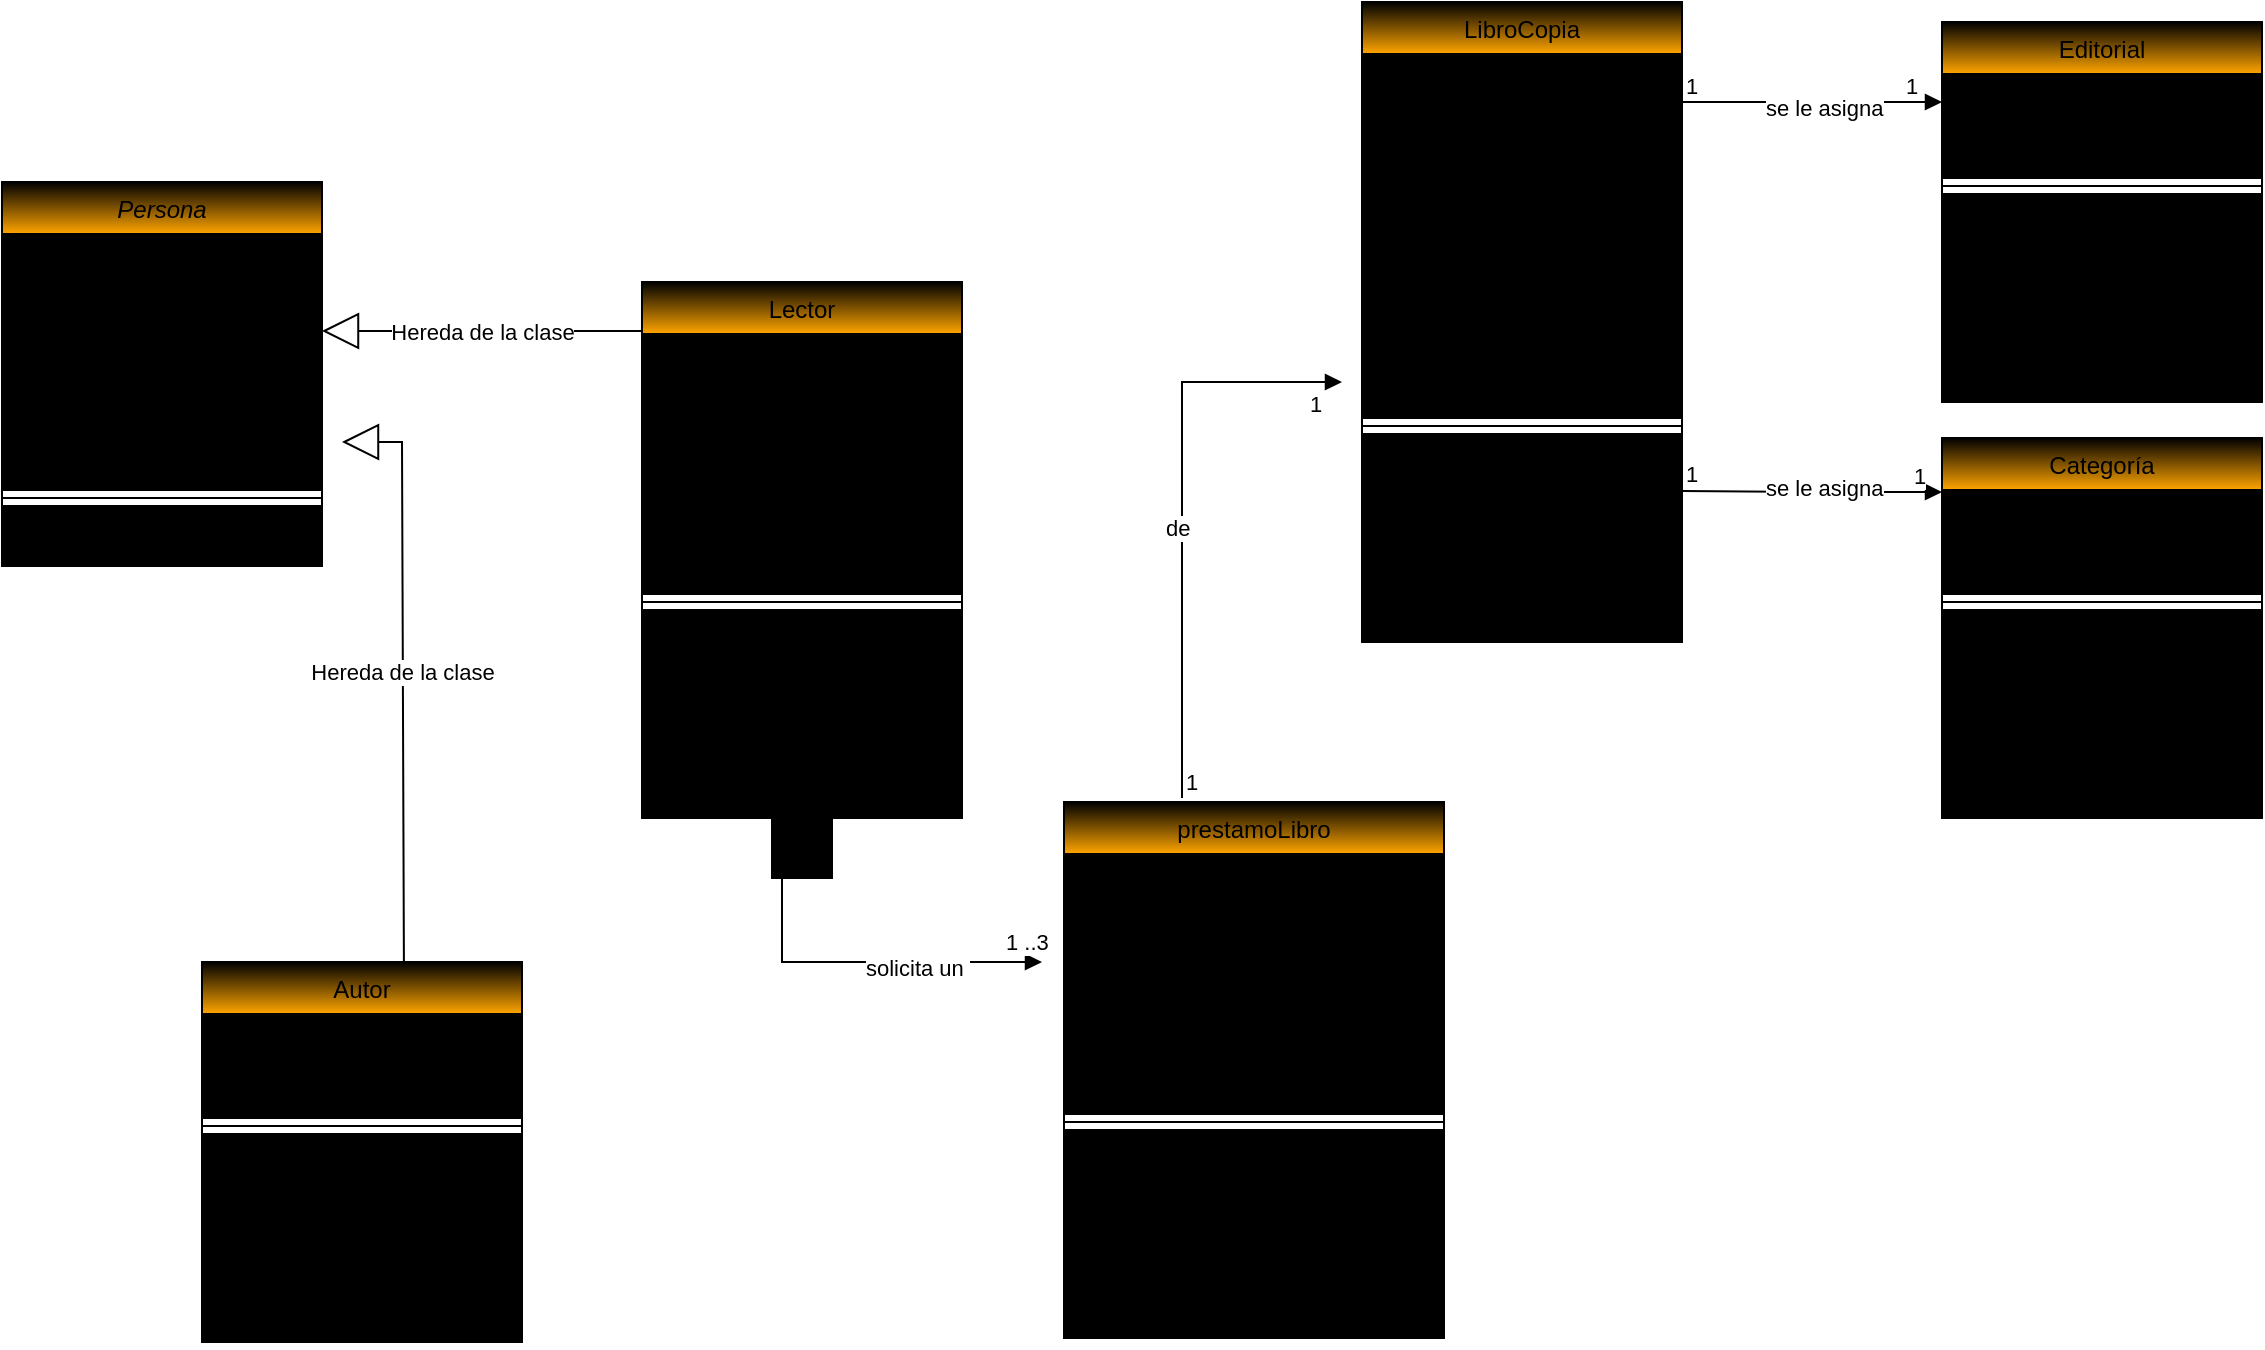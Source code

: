 <mxfile version="21.3.2" type="device">
  <diagram id="C5RBs43oDa-KdzZeNtuy" name="Page-1">
    <mxGraphModel dx="2206" dy="756" grid="1" gridSize="10" guides="1" tooltips="1" connect="1" arrows="1" fold="1" page="1" pageScale="1" pageWidth="827" pageHeight="1169" math="0" shadow="0">
      <root>
        <mxCell id="WIyWlLk6GJQsqaUBKTNV-0" />
        <mxCell id="WIyWlLk6GJQsqaUBKTNV-1" parent="WIyWlLk6GJQsqaUBKTNV-0" />
        <mxCell id="uIAHhvXqn5fl3VK9sxDS-0" value="Lector" style="swimlane;fontStyle=0;align=center;verticalAlign=top;childLayout=stackLayout;horizontal=1;startSize=26;horizontalStack=0;resizeParent=1;resizeLast=0;collapsible=1;marginBottom=0;rounded=0;shadow=0;strokeWidth=1;fillColor=#000000;strokeColor=#000000;gradientColor=#ffa500;" parent="WIyWlLk6GJQsqaUBKTNV-1" vertex="1">
          <mxGeometry x="-420" y="150" width="160" height="268" as="geometry">
            <mxRectangle x="340" y="380" width="170" height="26" as="alternateBounds" />
          </mxGeometry>
        </mxCell>
        <mxCell id="uIAHhvXqn5fl3VK9sxDS-1" value="-ID-lector: String" style="text;align=left;verticalAlign=top;spacingLeft=4;spacingRight=4;overflow=hidden;rotatable=0;points=[[0,0.5],[1,0.5]];portConstraint=eastwest;fillColor=#000000;strokeColor=#000000;" parent="uIAHhvXqn5fl3VK9sxDS-0" vertex="1">
          <mxGeometry y="26" width="160" height="26" as="geometry" />
        </mxCell>
        <mxCell id="uIAHhvXqn5fl3VK9sxDS-2" value="-estado: Booleano" style="text;align=left;verticalAlign=top;spacingLeft=4;spacingRight=4;overflow=hidden;rotatable=0;points=[[0,0.5],[1,0.5]];portConstraint=eastwest;fillColor=#000000;strokeColor=#000000;" parent="uIAHhvXqn5fl3VK9sxDS-0" vertex="1">
          <mxGeometry y="52" width="160" height="26" as="geometry" />
        </mxCell>
        <mxCell id="uIAHhvXqn5fl3VK9sxDS-14" value="-paisResidencia: String" style="text;align=left;verticalAlign=top;spacingLeft=4;spacingRight=4;overflow=hidden;rotatable=0;points=[[0,0.5],[1,0.5]];portConstraint=eastwest;rounded=0;shadow=0;html=0;fillColor=#000000;strokeColor=#000000;" parent="uIAHhvXqn5fl3VK9sxDS-0" vertex="1">
          <mxGeometry y="78" width="160" height="26" as="geometry" />
        </mxCell>
        <mxCell id="uIAHhvXqn5fl3VK9sxDS-13" value="-estadoCivil: String" style="text;align=left;verticalAlign=top;spacingLeft=4;spacingRight=4;overflow=hidden;rotatable=0;points=[[0,0.5],[1,0.5]];portConstraint=eastwest;rounded=0;shadow=0;html=0;fillColor=#000000;strokeColor=#000000;" parent="uIAHhvXqn5fl3VK9sxDS-0" vertex="1">
          <mxGeometry y="104" width="160" height="26" as="geometry" />
        </mxCell>
        <mxCell id="uIAHhvXqn5fl3VK9sxDS-67" value="- domicilio: String" style="text;align=left;verticalAlign=top;spacingLeft=4;spacingRight=4;overflow=hidden;rotatable=0;points=[[0,0.5],[1,0.5]];portConstraint=eastwest;fillColor=#000000;strokeColor=#000000;" parent="uIAHhvXqn5fl3VK9sxDS-0" vertex="1">
          <mxGeometry y="130" width="160" height="26" as="geometry" />
        </mxCell>
        <mxCell id="uIAHhvXqn5fl3VK9sxDS-3" value="" style="line;html=1;strokeWidth=1;align=left;verticalAlign=middle;spacingTop=-1;spacingLeft=3;spacingRight=3;rotatable=0;labelPosition=right;points=[];portConstraint=eastwest;strokeColor=#000000;fillColor=#000000;" parent="uIAHhvXqn5fl3VK9sxDS-0" vertex="1">
          <mxGeometry y="156" width="160" height="8" as="geometry" />
        </mxCell>
        <mxCell id="uIAHhvXqn5fl3VK9sxDS-4" value="+AgregarLector()" style="text;align=left;verticalAlign=top;spacingLeft=4;spacingRight=4;overflow=hidden;rotatable=0;points=[[0,0.5],[1,0.5]];portConstraint=eastwest;fillColor=#000000;strokeColor=#000000;" parent="uIAHhvXqn5fl3VK9sxDS-0" vertex="1">
          <mxGeometry y="164" width="160" height="26" as="geometry" />
        </mxCell>
        <mxCell id="uIAHhvXqn5fl3VK9sxDS-5" value="+EliminarLector()" style="text;align=left;verticalAlign=top;spacingLeft=4;spacingRight=4;overflow=hidden;rotatable=0;points=[[0,0.5],[1,0.5]];portConstraint=eastwest;fillColor=#000000;strokeColor=#000000;" parent="uIAHhvXqn5fl3VK9sxDS-0" vertex="1">
          <mxGeometry y="190" width="160" height="26" as="geometry" />
        </mxCell>
        <mxCell id="uIAHhvXqn5fl3VK9sxDS-6" value="+ModificarLector()" style="text;align=left;verticalAlign=top;spacingLeft=4;spacingRight=4;overflow=hidden;rotatable=0;points=[[0,0.5],[1,0.5]];portConstraint=eastwest;fillColor=#000000;strokeColor=#000000;" parent="uIAHhvXqn5fl3VK9sxDS-0" vertex="1">
          <mxGeometry y="216" width="160" height="26" as="geometry" />
        </mxCell>
        <mxCell id="uIAHhvXqn5fl3VK9sxDS-7" value="+GetDatosLector()" style="text;align=left;verticalAlign=top;spacingLeft=4;spacingRight=4;overflow=hidden;rotatable=0;points=[[0,0.5],[1,0.5]];portConstraint=eastwest;fillColor=#000000;strokeColor=#000000;" parent="uIAHhvXqn5fl3VK9sxDS-0" vertex="1">
          <mxGeometry y="242" width="160" height="26" as="geometry" />
        </mxCell>
        <mxCell id="uIAHhvXqn5fl3VK9sxDS-8" value="Persona" style="swimlane;fontStyle=2;align=center;verticalAlign=top;childLayout=stackLayout;horizontal=1;startSize=26;horizontalStack=0;resizeParent=1;resizeLast=0;collapsible=1;marginBottom=0;rounded=0;shadow=0;strokeWidth=1;fillColor=#000000;strokeColor=#000000;gradientColor=#ffa500;fontColor=#000000;" parent="WIyWlLk6GJQsqaUBKTNV-1" vertex="1">
          <mxGeometry x="-740" y="100" width="160" height="192" as="geometry">
            <mxRectangle x="230" y="140" width="160" height="26" as="alternateBounds" />
          </mxGeometry>
        </mxCell>
        <mxCell id="uIAHhvXqn5fl3VK9sxDS-9" value="-Identificación: String&#xa;&#xa;" style="text;align=left;verticalAlign=top;spacingLeft=4;spacingRight=4;overflow=hidden;rotatable=0;points=[[0,0.5],[1,0.5]];portConstraint=eastwest;fillColor=#000000;strokeColor=#000000;" parent="uIAHhvXqn5fl3VK9sxDS-8" vertex="1">
          <mxGeometry y="26" width="160" height="24" as="geometry" />
        </mxCell>
        <mxCell id="uIAHhvXqn5fl3VK9sxDS-10" value="-Nombre: string" style="text;align=left;verticalAlign=top;spacingLeft=4;spacingRight=4;overflow=hidden;rotatable=0;points=[[0,0.5],[1,0.5]];portConstraint=eastwest;rounded=0;shadow=0;html=0;fillColor=#000000;strokeColor=#000000;" parent="uIAHhvXqn5fl3VK9sxDS-8" vertex="1">
          <mxGeometry y="50" width="160" height="26" as="geometry" />
        </mxCell>
        <mxCell id="uIAHhvXqn5fl3VK9sxDS-11" value="-nacionalidad: string " style="text;align=left;verticalAlign=top;spacingLeft=4;spacingRight=4;overflow=hidden;rotatable=0;points=[[0,0.5],[1,0.5]];portConstraint=eastwest;rounded=0;shadow=0;html=0;fillColor=#000000;strokeColor=#000000;" parent="uIAHhvXqn5fl3VK9sxDS-8" vertex="1">
          <mxGeometry y="76" width="160" height="26" as="geometry" />
        </mxCell>
        <mxCell id="uIAHhvXqn5fl3VK9sxDS-12" value="-fechaNacimiento: Fecha" style="text;align=left;verticalAlign=top;spacingLeft=4;spacingRight=4;overflow=hidden;rotatable=0;points=[[0,0.5],[1,0.5]];portConstraint=eastwest;rounded=0;shadow=0;html=0;fillColor=#000000;strokeColor=#000000;" parent="uIAHhvXqn5fl3VK9sxDS-8" vertex="1">
          <mxGeometry y="102" width="160" height="26" as="geometry" />
        </mxCell>
        <mxCell id="uIAHhvXqn5fl3VK9sxDS-54" value="- nacionalidad: String" style="text;strokeColor=#000000;fillColor=#000000;align=left;verticalAlign=top;spacingLeft=4;spacingRight=4;overflow=hidden;rotatable=0;points=[[0,0.5],[1,0.5]];portConstraint=eastwest;whiteSpace=wrap;html=1;" parent="uIAHhvXqn5fl3VK9sxDS-8" vertex="1">
          <mxGeometry y="128" width="160" height="26" as="geometry" />
        </mxCell>
        <mxCell id="uIAHhvXqn5fl3VK9sxDS-37" value="" style="line;strokeWidth=1;fillColor=#000000;align=left;verticalAlign=middle;spacingTop=-1;spacingLeft=3;spacingRight=3;rotatable=0;labelPosition=right;points=[];portConstraint=eastwest;strokeColor=#000000;" parent="uIAHhvXqn5fl3VK9sxDS-8" vertex="1">
          <mxGeometry y="154" width="160" height="8" as="geometry" />
        </mxCell>
        <mxCell id="uIAHhvXqn5fl3VK9sxDS-17" value="" style="text;strokeColor=#000000;fillColor=#000000;align=left;verticalAlign=middle;spacingTop=-1;spacingLeft=4;spacingRight=4;rotatable=0;labelPosition=right;points=[];portConstraint=eastwest;" parent="uIAHhvXqn5fl3VK9sxDS-8" vertex="1">
          <mxGeometry y="162" width="160" height="30" as="geometry" />
        </mxCell>
        <mxCell id="uIAHhvXqn5fl3VK9sxDS-18" value="LibroCopia" style="swimlane;fontStyle=0;align=center;verticalAlign=top;childLayout=stackLayout;horizontal=1;startSize=26;horizontalStack=0;resizeParent=1;resizeLast=0;collapsible=1;marginBottom=0;rounded=0;shadow=0;strokeWidth=1;fillColor=#000000;strokeColor=#000000;gradientColor=#ffa500;" parent="WIyWlLk6GJQsqaUBKTNV-1" vertex="1">
          <mxGeometry x="-60" y="10" width="160" height="320" as="geometry">
            <mxRectangle x="550" y="140" width="160" height="26" as="alternateBounds" />
          </mxGeometry>
        </mxCell>
        <mxCell id="uIAHhvXqn5fl3VK9sxDS-19" value="- ID-Libro: String" style="text;align=left;verticalAlign=top;spacingLeft=4;spacingRight=4;overflow=hidden;rotatable=0;points=[[0,0.5],[1,0.5]];portConstraint=eastwest;fillColor=#000000;strokeColor=#000000;" parent="uIAHhvXqn5fl3VK9sxDS-18" vertex="1">
          <mxGeometry y="26" width="160" height="26" as="geometry" />
        </mxCell>
        <mxCell id="uIAHhvXqn5fl3VK9sxDS-69" value="+ nombre: String" style="text;strokeColor=#000000;fillColor=#000000;align=left;verticalAlign=top;spacingLeft=4;spacingRight=4;overflow=hidden;rotatable=0;points=[[0,0.5],[1,0.5]];portConstraint=eastwest;whiteSpace=wrap;html=1;" parent="uIAHhvXqn5fl3VK9sxDS-18" vertex="1">
          <mxGeometry y="52" width="160" height="26" as="geometry" />
        </mxCell>
        <mxCell id="uIAHhvXqn5fl3VK9sxDS-20" value="- activo: Booleano" style="text;align=left;verticalAlign=top;spacingLeft=4;spacingRight=4;overflow=hidden;rotatable=0;points=[[0,0.5],[1,0.5]];portConstraint=eastwest;rounded=0;shadow=0;html=0;fillColor=#000000;strokeColor=#000000;" parent="uIAHhvXqn5fl3VK9sxDS-18" vertex="1">
          <mxGeometry y="78" width="160" height="26" as="geometry" />
        </mxCell>
        <mxCell id="uIAHhvXqn5fl3VK9sxDS-21" value="- categoria: Categoria" style="text;align=left;verticalAlign=top;spacingLeft=4;spacingRight=4;overflow=hidden;rotatable=0;points=[[0,0.5],[1,0.5]];portConstraint=eastwest;rounded=0;shadow=0;html=0;fillColor=#000000;strokeColor=#000000;" parent="uIAHhvXqn5fl3VK9sxDS-18" vertex="1">
          <mxGeometry y="104" width="160" height="26" as="geometry" />
        </mxCell>
        <mxCell id="uIAHhvXqn5fl3VK9sxDS-22" value="- anio: entero " style="text;align=left;verticalAlign=top;spacingLeft=4;spacingRight=4;overflow=hidden;rotatable=0;points=[[0,0.5],[1,0.5]];portConstraint=eastwest;rounded=0;shadow=0;html=0;fillColor=#000000;strokeColor=#000000;" parent="uIAHhvXqn5fl3VK9sxDS-18" vertex="1">
          <mxGeometry y="130" width="160" height="26" as="geometry" />
        </mxCell>
        <mxCell id="uIAHhvXqn5fl3VK9sxDS-57" value="- estado: String" style="text;strokeColor=#000000;fillColor=#000000;align=left;verticalAlign=top;spacingLeft=4;spacingRight=4;overflow=hidden;rotatable=0;points=[[0,0.5],[1,0.5]];portConstraint=eastwest;whiteSpace=wrap;html=1;" parent="uIAHhvXqn5fl3VK9sxDS-18" vertex="1">
          <mxGeometry y="156" width="160" height="26" as="geometry" />
        </mxCell>
        <mxCell id="uIAHhvXqn5fl3VK9sxDS-70" value="- autor: autor" style="text;strokeColor=#000000;fillColor=#000000;align=left;verticalAlign=top;spacingLeft=4;spacingRight=4;overflow=hidden;rotatable=0;points=[[0,0.5],[1,0.5]];portConstraint=eastwest;whiteSpace=wrap;html=1;" parent="uIAHhvXqn5fl3VK9sxDS-18" vertex="1">
          <mxGeometry y="182" width="160" height="26" as="geometry" />
        </mxCell>
        <mxCell id="uIAHhvXqn5fl3VK9sxDS-25" value="" style="line;html=1;strokeWidth=1;align=left;verticalAlign=middle;spacingTop=-1;spacingLeft=3;spacingRight=3;rotatable=0;labelPosition=right;points=[];portConstraint=eastwest;strokeColor=#000000;fillColor=#000000;" parent="uIAHhvXqn5fl3VK9sxDS-18" vertex="1">
          <mxGeometry y="208" width="160" height="8" as="geometry" />
        </mxCell>
        <mxCell id="uIAHhvXqn5fl3VK9sxDS-26" value="+ agregarLibro()" style="text;align=left;verticalAlign=top;spacingLeft=4;spacingRight=4;overflow=hidden;rotatable=0;points=[[0,0.5],[1,0.5]];portConstraint=eastwest;fillColor=#000000;strokeColor=#000000;" parent="uIAHhvXqn5fl3VK9sxDS-18" vertex="1">
          <mxGeometry y="216" width="160" height="26" as="geometry" />
        </mxCell>
        <mxCell id="uIAHhvXqn5fl3VK9sxDS-27" value="+ eliminarLibro()" style="text;strokeColor=#000000;fillColor=#000000;align=left;verticalAlign=top;spacingLeft=4;spacingRight=4;overflow=hidden;rotatable=0;points=[[0,0.5],[1,0.5]];portConstraint=eastwest;whiteSpace=wrap;html=1;" parent="uIAHhvXqn5fl3VK9sxDS-18" vertex="1">
          <mxGeometry y="242" width="160" height="26" as="geometry" />
        </mxCell>
        <mxCell id="uIAHhvXqn5fl3VK9sxDS-28" value="+ modificarEstadoLibro()" style="text;align=left;verticalAlign=top;spacingLeft=4;spacingRight=4;overflow=hidden;rotatable=0;points=[[0,0.5],[1,0.5]];portConstraint=eastwest;fillColor=#000000;strokeColor=#000000;" parent="uIAHhvXqn5fl3VK9sxDS-18" vertex="1">
          <mxGeometry y="268" width="160" height="26" as="geometry" />
        </mxCell>
        <mxCell id="uIAHhvXqn5fl3VK9sxDS-58" value="+GetDatosLibro()" style="text;align=left;verticalAlign=top;spacingLeft=4;spacingRight=4;overflow=hidden;rotatable=0;points=[[0,0.5],[1,0.5]];portConstraint=eastwest;fillColor=#000000;strokeColor=#000000;" parent="uIAHhvXqn5fl3VK9sxDS-18" vertex="1">
          <mxGeometry y="294" width="160" height="26" as="geometry" />
        </mxCell>
        <mxCell id="uIAHhvXqn5fl3VK9sxDS-29" value="Autor" style="swimlane;fontStyle=0;align=center;verticalAlign=top;childLayout=stackLayout;horizontal=1;startSize=26;horizontalStack=0;resizeParent=1;resizeLast=0;collapsible=1;marginBottom=0;rounded=0;shadow=0;strokeWidth=1;fillColor=#000000;strokeColor=#000000;gradientColor=#ffa500;" parent="WIyWlLk6GJQsqaUBKTNV-1" vertex="1">
          <mxGeometry x="-640" y="490" width="160" height="190" as="geometry">
            <mxRectangle x="340" y="380" width="170" height="26" as="alternateBounds" />
          </mxGeometry>
        </mxCell>
        <mxCell id="uIAHhvXqn5fl3VK9sxDS-30" value="-ID-autor: String" style="text;align=left;verticalAlign=top;spacingLeft=4;spacingRight=4;overflow=hidden;rotatable=0;points=[[0,0.5],[1,0.5]];portConstraint=eastwest;fillColor=#000000;strokeColor=#000000;" parent="uIAHhvXqn5fl3VK9sxDS-29" vertex="1">
          <mxGeometry y="26" width="160" height="26" as="geometry" />
        </mxCell>
        <mxCell id="uIAHhvXqn5fl3VK9sxDS-31" value="-estado: Booleano" style="text;align=left;verticalAlign=top;spacingLeft=4;spacingRight=4;overflow=hidden;rotatable=0;points=[[0,0.5],[1,0.5]];portConstraint=eastwest;fillColor=#000000;strokeColor=#000000;" parent="uIAHhvXqn5fl3VK9sxDS-29" vertex="1">
          <mxGeometry y="52" width="160" height="26" as="geometry" />
        </mxCell>
        <mxCell id="uIAHhvXqn5fl3VK9sxDS-32" value="" style="line;html=1;strokeWidth=1;align=left;verticalAlign=middle;spacingTop=-1;spacingLeft=3;spacingRight=3;rotatable=0;labelPosition=right;points=[];portConstraint=eastwest;strokeColor=#000000;fillColor=#000000;" parent="uIAHhvXqn5fl3VK9sxDS-29" vertex="1">
          <mxGeometry y="78" width="160" height="8" as="geometry" />
        </mxCell>
        <mxCell id="uIAHhvXqn5fl3VK9sxDS-33" value="+AgregarAutor()" style="text;align=left;verticalAlign=top;spacingLeft=4;spacingRight=4;overflow=hidden;rotatable=0;points=[[0,0.5],[1,0.5]];portConstraint=eastwest;fillColor=#000000;strokeColor=#000000;" parent="uIAHhvXqn5fl3VK9sxDS-29" vertex="1">
          <mxGeometry y="86" width="160" height="26" as="geometry" />
        </mxCell>
        <mxCell id="uIAHhvXqn5fl3VK9sxDS-34" value="+EliminarAutor()" style="text;align=left;verticalAlign=top;spacingLeft=4;spacingRight=4;overflow=hidden;rotatable=0;points=[[0,0.5],[1,0.5]];portConstraint=eastwest;fillColor=#000000;strokeColor=#000000;" parent="uIAHhvXqn5fl3VK9sxDS-29" vertex="1">
          <mxGeometry y="112" width="160" height="26" as="geometry" />
        </mxCell>
        <mxCell id="uIAHhvXqn5fl3VK9sxDS-35" value="+ModificarAutor()" style="text;align=left;verticalAlign=top;spacingLeft=4;spacingRight=4;overflow=hidden;rotatable=0;points=[[0,0.5],[1,0.5]];portConstraint=eastwest;fillColor=#000000;strokeColor=#000000;" parent="uIAHhvXqn5fl3VK9sxDS-29" vertex="1">
          <mxGeometry y="138" width="160" height="26" as="geometry" />
        </mxCell>
        <mxCell id="uIAHhvXqn5fl3VK9sxDS-36" value="+GetDatosAutor()" style="text;align=left;verticalAlign=top;spacingLeft=4;spacingRight=4;overflow=hidden;rotatable=0;points=[[0,0.5],[1,0.5]];portConstraint=eastwest;fillColor=#000000;strokeColor=#000000;" parent="uIAHhvXqn5fl3VK9sxDS-29" vertex="1">
          <mxGeometry y="164" width="160" height="26" as="geometry" />
        </mxCell>
        <mxCell id="uIAHhvXqn5fl3VK9sxDS-38" value="Categoría" style="swimlane;fontStyle=0;align=center;verticalAlign=top;childLayout=stackLayout;horizontal=1;startSize=26;horizontalStack=0;resizeParent=1;resizeLast=0;collapsible=1;marginBottom=0;rounded=0;shadow=0;strokeWidth=1;fillColor=#000000;strokeColor=#000000;gradientColor=#ffa500;" parent="WIyWlLk6GJQsqaUBKTNV-1" vertex="1">
          <mxGeometry x="230" y="228" width="160" height="190" as="geometry">
            <mxRectangle x="340" y="380" width="170" height="26" as="alternateBounds" />
          </mxGeometry>
        </mxCell>
        <mxCell id="uIAHhvXqn5fl3VK9sxDS-39" value="-ID-categoria: String" style="text;align=left;verticalAlign=top;spacingLeft=4;spacingRight=4;overflow=hidden;rotatable=0;points=[[0,0.5],[1,0.5]];portConstraint=eastwest;fillColor=#000000;strokeColor=#000000;" parent="uIAHhvXqn5fl3VK9sxDS-38" vertex="1">
          <mxGeometry y="26" width="160" height="26" as="geometry" />
        </mxCell>
        <mxCell id="uIAHhvXqn5fl3VK9sxDS-40" value="-estado: Booleano" style="text;align=left;verticalAlign=top;spacingLeft=4;spacingRight=4;overflow=hidden;rotatable=0;points=[[0,0.5],[1,0.5]];portConstraint=eastwest;fillColor=#000000;strokeColor=#000000;" parent="uIAHhvXqn5fl3VK9sxDS-38" vertex="1">
          <mxGeometry y="52" width="160" height="26" as="geometry" />
        </mxCell>
        <mxCell id="uIAHhvXqn5fl3VK9sxDS-41" value="" style="line;html=1;strokeWidth=1;align=left;verticalAlign=middle;spacingTop=-1;spacingLeft=3;spacingRight=3;rotatable=0;labelPosition=right;points=[];portConstraint=eastwest;strokeColor=#000000;fillColor=#000000;" parent="uIAHhvXqn5fl3VK9sxDS-38" vertex="1">
          <mxGeometry y="78" width="160" height="8" as="geometry" />
        </mxCell>
        <mxCell id="uIAHhvXqn5fl3VK9sxDS-42" value="+AgregarCategoria()" style="text;align=left;verticalAlign=top;spacingLeft=4;spacingRight=4;overflow=hidden;rotatable=0;points=[[0,0.5],[1,0.5]];portConstraint=eastwest;fillColor=#000000;strokeColor=#000000;" parent="uIAHhvXqn5fl3VK9sxDS-38" vertex="1">
          <mxGeometry y="86" width="160" height="26" as="geometry" />
        </mxCell>
        <mxCell id="uIAHhvXqn5fl3VK9sxDS-43" value="+EliminarCategoria()" style="text;align=left;verticalAlign=top;spacingLeft=4;spacingRight=4;overflow=hidden;rotatable=0;points=[[0,0.5],[1,0.5]];portConstraint=eastwest;fillColor=#000000;strokeColor=#000000;" parent="uIAHhvXqn5fl3VK9sxDS-38" vertex="1">
          <mxGeometry y="112" width="160" height="26" as="geometry" />
        </mxCell>
        <mxCell id="uIAHhvXqn5fl3VK9sxDS-44" value="+ModificarCategoria()" style="text;align=left;verticalAlign=top;spacingLeft=4;spacingRight=4;overflow=hidden;rotatable=0;points=[[0,0.5],[1,0.5]];portConstraint=eastwest;fillColor=#000000;strokeColor=#000000;" parent="uIAHhvXqn5fl3VK9sxDS-38" vertex="1">
          <mxGeometry y="138" width="160" height="26" as="geometry" />
        </mxCell>
        <mxCell id="uIAHhvXqn5fl3VK9sxDS-45" value="+GetDatosCategoria()" style="text;align=left;verticalAlign=top;spacingLeft=4;spacingRight=4;overflow=hidden;rotatable=0;points=[[0,0.5],[1,0.5]];portConstraint=eastwest;fillColor=#000000;strokeColor=#000000;" parent="uIAHhvXqn5fl3VK9sxDS-38" vertex="1">
          <mxGeometry y="164" width="160" height="26" as="geometry" />
        </mxCell>
        <mxCell id="uIAHhvXqn5fl3VK9sxDS-46" value="prestamoLibro" style="swimlane;fontStyle=0;align=center;verticalAlign=top;childLayout=stackLayout;horizontal=1;startSize=26;horizontalStack=0;resizeParent=1;resizeLast=0;collapsible=1;marginBottom=0;rounded=0;shadow=0;strokeWidth=1;fillColor=#000000;strokeColor=#000000;gradientColor=#ffa500;" parent="WIyWlLk6GJQsqaUBKTNV-1" vertex="1">
          <mxGeometry x="-209" y="410" width="190" height="268" as="geometry">
            <mxRectangle x="340" y="380" width="170" height="26" as="alternateBounds" />
          </mxGeometry>
        </mxCell>
        <mxCell id="uIAHhvXqn5fl3VK9sxDS-73" value="de" style="endArrow=block;endFill=1;html=1;edgeStyle=orthogonalEdgeStyle;align=left;verticalAlign=top;rounded=0;strokeColor=#000000;fillColor=#000000;" parent="uIAHhvXqn5fl3VK9sxDS-46" edge="1">
          <mxGeometry x="0.028" y="10" relative="1" as="geometry">
            <mxPoint x="59" y="-2" as="sourcePoint" />
            <mxPoint x="139" y="-210" as="targetPoint" />
            <Array as="points">
              <mxPoint x="59" y="-210" />
              <mxPoint x="120" y="-210" />
            </Array>
            <mxPoint as="offset" />
          </mxGeometry>
        </mxCell>
        <mxCell id="uIAHhvXqn5fl3VK9sxDS-74" value="1" style="edgeLabel;resizable=0;html=1;align=left;verticalAlign=bottom;strokeColor=#000000;fillColor=#000000;" parent="uIAHhvXqn5fl3VK9sxDS-73" connectable="0" vertex="1">
          <mxGeometry x="-1" relative="1" as="geometry" />
        </mxCell>
        <mxCell id="uIAHhvXqn5fl3VK9sxDS-47" value="-ID-pasajero: String" style="text;align=left;verticalAlign=top;spacingLeft=4;spacingRight=4;overflow=hidden;rotatable=0;points=[[0,0.5],[1,0.5]];portConstraint=eastwest;fillColor=#000000;strokeColor=#000000;" parent="uIAHhvXqn5fl3VK9sxDS-46" vertex="1">
          <mxGeometry y="26" width="190" height="26" as="geometry" />
        </mxCell>
        <mxCell id="uIAHhvXqn5fl3VK9sxDS-82" value="ID:-Libro: String" style="text;strokeColor=#000000;fillColor=#000000;align=left;verticalAlign=top;spacingLeft=4;spacingRight=4;overflow=hidden;rotatable=0;points=[[0,0.5],[1,0.5]];portConstraint=eastwest;whiteSpace=wrap;html=1;" parent="uIAHhvXqn5fl3VK9sxDS-46" vertex="1">
          <mxGeometry y="52" width="190" height="26" as="geometry" />
        </mxCell>
        <mxCell id="uIAHhvXqn5fl3VK9sxDS-48" value="-estado: Booleano" style="text;align=left;verticalAlign=top;spacingLeft=4;spacingRight=4;overflow=hidden;rotatable=0;points=[[0,0.5],[1,0.5]];portConstraint=eastwest;fillColor=#000000;strokeColor=#000000;" parent="uIAHhvXqn5fl3VK9sxDS-46" vertex="1">
          <mxGeometry y="78" width="190" height="26" as="geometry" />
        </mxCell>
        <mxCell id="uIAHhvXqn5fl3VK9sxDS-83" value="- fechaSolicitud: fecha" style="text;strokeColor=#000000;fillColor=#000000;align=left;verticalAlign=top;spacingLeft=4;spacingRight=4;overflow=hidden;rotatable=0;points=[[0,0.5],[1,0.5]];portConstraint=eastwest;whiteSpace=wrap;html=1;" parent="uIAHhvXqn5fl3VK9sxDS-46" vertex="1">
          <mxGeometry y="104" width="190" height="26" as="geometry" />
        </mxCell>
        <mxCell id="uIAHhvXqn5fl3VK9sxDS-84" value="- fechaMaximaDevolucion: fecha" style="text;strokeColor=#000000;fillColor=#000000;align=left;verticalAlign=top;spacingLeft=4;spacingRight=4;overflow=hidden;rotatable=0;points=[[0,0.5],[1,0.5]];portConstraint=eastwest;whiteSpace=wrap;html=1;" parent="uIAHhvXqn5fl3VK9sxDS-46" vertex="1">
          <mxGeometry y="130" width="190" height="26" as="geometry" />
        </mxCell>
        <mxCell id="uIAHhvXqn5fl3VK9sxDS-49" value="" style="line;html=1;strokeWidth=1;align=left;verticalAlign=middle;spacingTop=-1;spacingLeft=3;spacingRight=3;rotatable=0;labelPosition=right;points=[];portConstraint=eastwest;strokeColor=#000000;fillColor=#000000;" parent="uIAHhvXqn5fl3VK9sxDS-46" vertex="1">
          <mxGeometry y="156" width="190" height="8" as="geometry" />
        </mxCell>
        <mxCell id="uIAHhvXqn5fl3VK9sxDS-50" value="+CrearPrestamo()" style="text;align=left;verticalAlign=top;spacingLeft=4;spacingRight=4;overflow=hidden;rotatable=0;points=[[0,0.5],[1,0.5]];portConstraint=eastwest;fillColor=#000000;strokeColor=#000000;" parent="uIAHhvXqn5fl3VK9sxDS-46" vertex="1">
          <mxGeometry y="164" width="190" height="26" as="geometry" />
        </mxCell>
        <mxCell id="uIAHhvXqn5fl3VK9sxDS-51" value="+EliminarPrestamo()" style="text;align=left;verticalAlign=top;spacingLeft=4;spacingRight=4;overflow=hidden;rotatable=0;points=[[0,0.5],[1,0.5]];portConstraint=eastwest;fillColor=#000000;strokeColor=#000000;" parent="uIAHhvXqn5fl3VK9sxDS-46" vertex="1">
          <mxGeometry y="190" width="190" height="26" as="geometry" />
        </mxCell>
        <mxCell id="uIAHhvXqn5fl3VK9sxDS-52" value="+ModificarPrestamo()" style="text;align=left;verticalAlign=top;spacingLeft=4;spacingRight=4;overflow=hidden;rotatable=0;points=[[0,0.5],[1,0.5]];portConstraint=eastwest;fillColor=#000000;strokeColor=#000000;" parent="uIAHhvXqn5fl3VK9sxDS-46" vertex="1">
          <mxGeometry y="216" width="190" height="26" as="geometry" />
        </mxCell>
        <mxCell id="uIAHhvXqn5fl3VK9sxDS-53" value="+GetDatosPrestamo()" style="text;align=left;verticalAlign=top;spacingLeft=4;spacingRight=4;overflow=hidden;rotatable=0;points=[[0,0.5],[1,0.5]];portConstraint=eastwest;fillColor=#000000;strokeColor=#000000;" parent="uIAHhvXqn5fl3VK9sxDS-46" vertex="1">
          <mxGeometry y="242" width="190" height="26" as="geometry" />
        </mxCell>
        <mxCell id="uIAHhvXqn5fl3VK9sxDS-55" value="Hereda de la clase" style="endArrow=block;endSize=16;endFill=0;html=1;rounded=0;exitX=0.631;exitY=0.005;exitDx=0;exitDy=0;exitPerimeter=0;strokeColor=#000000;fillColor=#000000;" parent="WIyWlLk6GJQsqaUBKTNV-1" source="uIAHhvXqn5fl3VK9sxDS-29" edge="1">
          <mxGeometry width="160" relative="1" as="geometry">
            <mxPoint x="-540" y="480" as="sourcePoint" />
            <mxPoint x="-570" y="230" as="targetPoint" />
            <Array as="points">
              <mxPoint x="-540" y="230" />
            </Array>
          </mxGeometry>
        </mxCell>
        <mxCell id="uIAHhvXqn5fl3VK9sxDS-56" value="Hereda de la clase" style="endArrow=block;endSize=16;endFill=0;html=1;rounded=0;strokeColor=#000000;fillColor=#000000;" parent="WIyWlLk6GJQsqaUBKTNV-1" edge="1">
          <mxGeometry width="160" relative="1" as="geometry">
            <mxPoint x="-420" y="174.5" as="sourcePoint" />
            <mxPoint x="-580" y="174.5" as="targetPoint" />
          </mxGeometry>
        </mxCell>
        <mxCell id="uIAHhvXqn5fl3VK9sxDS-59" value="Editorial" style="swimlane;fontStyle=0;align=center;verticalAlign=top;childLayout=stackLayout;horizontal=1;startSize=26;horizontalStack=0;resizeParent=1;resizeLast=0;collapsible=1;marginBottom=0;rounded=0;shadow=0;strokeWidth=1;fillColor=#000000;strokeColor=#000000;gradientColor=#ffa500;" parent="WIyWlLk6GJQsqaUBKTNV-1" vertex="1">
          <mxGeometry x="230" y="20" width="160" height="190" as="geometry">
            <mxRectangle x="340" y="380" width="170" height="26" as="alternateBounds" />
          </mxGeometry>
        </mxCell>
        <mxCell id="uIAHhvXqn5fl3VK9sxDS-60" value="-ID-editorial: String" style="text;align=left;verticalAlign=top;spacingLeft=4;spacingRight=4;overflow=hidden;rotatable=0;points=[[0,0.5],[1,0.5]];portConstraint=eastwest;fillColor=#000000;strokeColor=#000000;" parent="uIAHhvXqn5fl3VK9sxDS-59" vertex="1">
          <mxGeometry y="26" width="160" height="26" as="geometry" />
        </mxCell>
        <mxCell id="uIAHhvXqn5fl3VK9sxDS-61" value="-estado: Booleano" style="text;align=left;verticalAlign=top;spacingLeft=4;spacingRight=4;overflow=hidden;rotatable=0;points=[[0,0.5],[1,0.5]];portConstraint=eastwest;fillColor=#000000;strokeColor=#000000;" parent="uIAHhvXqn5fl3VK9sxDS-59" vertex="1">
          <mxGeometry y="52" width="160" height="26" as="geometry" />
        </mxCell>
        <mxCell id="uIAHhvXqn5fl3VK9sxDS-62" value="" style="line;html=1;strokeWidth=1;align=left;verticalAlign=middle;spacingTop=-1;spacingLeft=3;spacingRight=3;rotatable=0;labelPosition=right;points=[];portConstraint=eastwest;strokeColor=#000000;fillColor=#000000;" parent="uIAHhvXqn5fl3VK9sxDS-59" vertex="1">
          <mxGeometry y="78" width="160" height="8" as="geometry" />
        </mxCell>
        <mxCell id="uIAHhvXqn5fl3VK9sxDS-63" value="+AgregarEditorial()" style="text;align=left;verticalAlign=top;spacingLeft=4;spacingRight=4;overflow=hidden;rotatable=0;points=[[0,0.5],[1,0.5]];portConstraint=eastwest;fillColor=#000000;strokeColor=#000000;" parent="uIAHhvXqn5fl3VK9sxDS-59" vertex="1">
          <mxGeometry y="86" width="160" height="26" as="geometry" />
        </mxCell>
        <mxCell id="uIAHhvXqn5fl3VK9sxDS-64" value="+EliminarEditorial()" style="text;align=left;verticalAlign=top;spacingLeft=4;spacingRight=4;overflow=hidden;rotatable=0;points=[[0,0.5],[1,0.5]];portConstraint=eastwest;fillColor=#000000;strokeColor=#000000;" parent="uIAHhvXqn5fl3VK9sxDS-59" vertex="1">
          <mxGeometry y="112" width="160" height="26" as="geometry" />
        </mxCell>
        <mxCell id="uIAHhvXqn5fl3VK9sxDS-65" value="+ModificarEditorial()" style="text;align=left;verticalAlign=top;spacingLeft=4;spacingRight=4;overflow=hidden;rotatable=0;points=[[0,0.5],[1,0.5]];portConstraint=eastwest;fillColor=#000000;strokeColor=#000000;" parent="uIAHhvXqn5fl3VK9sxDS-59" vertex="1">
          <mxGeometry y="138" width="160" height="26" as="geometry" />
        </mxCell>
        <mxCell id="uIAHhvXqn5fl3VK9sxDS-66" value="+GetDatosEditorial()" style="text;align=left;verticalAlign=top;spacingLeft=4;spacingRight=4;overflow=hidden;rotatable=0;points=[[0,0.5],[1,0.5]];portConstraint=eastwest;fillColor=#000000;strokeColor=#000000;" parent="uIAHhvXqn5fl3VK9sxDS-59" vertex="1">
          <mxGeometry y="164" width="160" height="26" as="geometry" />
        </mxCell>
        <mxCell id="uIAHhvXqn5fl3VK9sxDS-71" value="solicita un&amp;nbsp;" style="endArrow=block;endFill=1;html=1;edgeStyle=orthogonalEdgeStyle;align=left;verticalAlign=top;rounded=0;strokeColor=#000000;fillColor=#000000;" parent="WIyWlLk6GJQsqaUBKTNV-1" edge="1">
          <mxGeometry x="0.1" y="10" relative="1" as="geometry">
            <mxPoint x="-350" y="420" as="sourcePoint" />
            <mxPoint x="-220" y="490" as="targetPoint" />
            <Array as="points">
              <mxPoint x="-350" y="490" />
            </Array>
            <mxPoint as="offset" />
          </mxGeometry>
        </mxCell>
        <mxCell id="uIAHhvXqn5fl3VK9sxDS-72" value="1 ..3" style="edgeLabel;resizable=0;html=1;align=left;verticalAlign=bottom;strokeColor=#000000;fillColor=#000000;" parent="uIAHhvXqn5fl3VK9sxDS-71" connectable="0" vertex="1">
          <mxGeometry x="-1" relative="1" as="geometry">
            <mxPoint x="110" y="68" as="offset" />
          </mxGeometry>
        </mxCell>
        <mxCell id="uIAHhvXqn5fl3VK9sxDS-75" value="se le asigna" style="endArrow=block;endFill=1;html=1;edgeStyle=orthogonalEdgeStyle;align=left;verticalAlign=top;rounded=0;strokeColor=#000000;fillColor=#000000;" parent="WIyWlLk6GJQsqaUBKTNV-1" edge="1">
          <mxGeometry x="-0.385" y="10" relative="1" as="geometry">
            <mxPoint x="100" y="60" as="sourcePoint" />
            <mxPoint x="230" y="60" as="targetPoint" />
            <mxPoint as="offset" />
          </mxGeometry>
        </mxCell>
        <mxCell id="uIAHhvXqn5fl3VK9sxDS-76" value="1" style="edgeLabel;resizable=0;html=1;align=left;verticalAlign=bottom;strokeColor=#000000;fillColor=#000000;" parent="uIAHhvXqn5fl3VK9sxDS-75" connectable="0" vertex="1">
          <mxGeometry x="-1" relative="1" as="geometry" />
        </mxCell>
        <mxCell id="uIAHhvXqn5fl3VK9sxDS-77" value="se le asigna" style="endArrow=block;endFill=1;html=1;edgeStyle=orthogonalEdgeStyle;align=left;verticalAlign=top;rounded=0;strokeColor=#000000;fillColor=#000000;" parent="WIyWlLk6GJQsqaUBKTNV-1" edge="1">
          <mxGeometry x="-0.389" y="15" relative="1" as="geometry">
            <mxPoint x="100" y="254.5" as="sourcePoint" />
            <mxPoint x="230" y="255" as="targetPoint" />
            <mxPoint as="offset" />
          </mxGeometry>
        </mxCell>
        <mxCell id="uIAHhvXqn5fl3VK9sxDS-78" value="1" style="edgeLabel;resizable=0;html=1;align=left;verticalAlign=bottom;strokeColor=#000000;fillColor=#000000;" parent="uIAHhvXqn5fl3VK9sxDS-77" connectable="0" vertex="1">
          <mxGeometry x="-1" relative="1" as="geometry" />
        </mxCell>
        <mxCell id="uIAHhvXqn5fl3VK9sxDS-80" value="1" style="edgeLabel;resizable=0;html=1;align=left;verticalAlign=bottom;strokeColor=#000000;fillColor=#000000;" parent="WIyWlLk6GJQsqaUBKTNV-1" connectable="0" vertex="1">
          <mxGeometry x="210" y="60" as="geometry" />
        </mxCell>
        <mxCell id="uIAHhvXqn5fl3VK9sxDS-81" value="1" style="edgeLabel;resizable=0;html=1;align=left;verticalAlign=bottom;strokeColor=#000000;fillColor=#000000;" parent="WIyWlLk6GJQsqaUBKTNV-1" connectable="0" vertex="1">
          <mxGeometry x="150" y="170" as="geometry">
            <mxPoint x="64" y="85" as="offset" />
          </mxGeometry>
        </mxCell>
        <mxCell id="uIAHhvXqn5fl3VK9sxDS-85" value="1" style="text;html=1;align=center;verticalAlign=middle;resizable=0;points=[];autosize=1;strokeColor=#000000;fillColor=#000000;" parent="WIyWlLk6GJQsqaUBKTNV-1" vertex="1">
          <mxGeometry x="-355" y="418" width="30" height="30" as="geometry" />
        </mxCell>
        <mxCell id="uIAHhvXqn5fl3VK9sxDS-86" value="1" style="edgeLabel;resizable=0;html=1;align=left;verticalAlign=bottom;strokeColor=#000000;fillColor=#000000;" parent="WIyWlLk6GJQsqaUBKTNV-1" connectable="0" vertex="1">
          <mxGeometry x="-114" y="400" as="geometry">
            <mxPoint x="26" y="-181" as="offset" />
          </mxGeometry>
        </mxCell>
      </root>
    </mxGraphModel>
  </diagram>
</mxfile>
